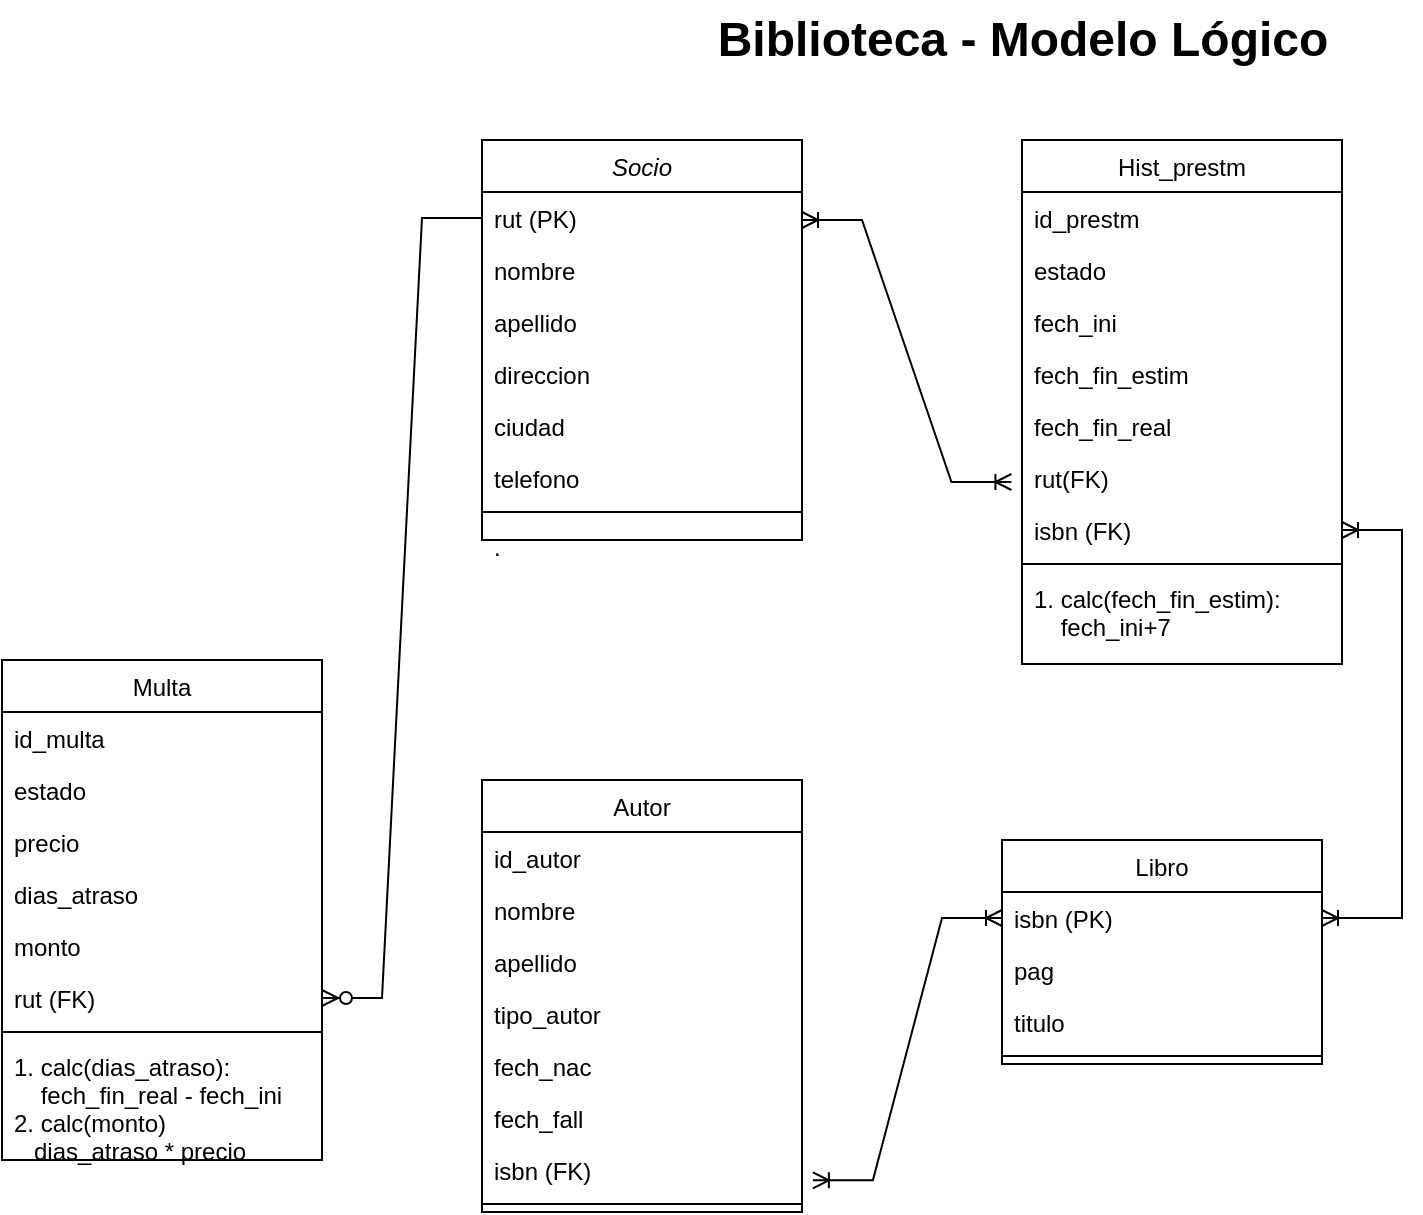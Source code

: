 <mxfile version="17.2.4" type="device"><diagram id="C5RBs43oDa-KdzZeNtuy" name="Page-1"><mxGraphModel dx="2069" dy="641" grid="1" gridSize="10" guides="1" tooltips="1" connect="1" arrows="1" fold="1" page="1" pageScale="1" pageWidth="827" pageHeight="1169" math="0" shadow="0"><root><mxCell id="WIyWlLk6GJQsqaUBKTNV-0"/><mxCell id="WIyWlLk6GJQsqaUBKTNV-1" parent="WIyWlLk6GJQsqaUBKTNV-0"/><mxCell id="zkfFHV4jXpPFQw0GAbJ--0" value="Socio" style="swimlane;fontStyle=2;align=center;verticalAlign=top;childLayout=stackLayout;horizontal=1;startSize=26;horizontalStack=0;resizeParent=1;resizeLast=0;collapsible=1;marginBottom=0;rounded=0;shadow=0;strokeWidth=1;" parent="WIyWlLk6GJQsqaUBKTNV-1" vertex="1"><mxGeometry x="120" y="110" width="160" height="200" as="geometry"><mxRectangle x="230" y="140" width="160" height="26" as="alternateBounds"/></mxGeometry></mxCell><mxCell id="zkfFHV4jXpPFQw0GAbJ--3" value="rut (PK)" style="text;align=left;verticalAlign=top;spacingLeft=4;spacingRight=4;overflow=hidden;rotatable=0;points=[[0,0.5],[1,0.5]];portConstraint=eastwest;rounded=0;shadow=0;html=0;" parent="zkfFHV4jXpPFQw0GAbJ--0" vertex="1"><mxGeometry y="26" width="160" height="26" as="geometry"/></mxCell><mxCell id="zkfFHV4jXpPFQw0GAbJ--1" value="nombre" style="text;align=left;verticalAlign=top;spacingLeft=4;spacingRight=4;overflow=hidden;rotatable=0;points=[[0,0.5],[1,0.5]];portConstraint=eastwest;" parent="zkfFHV4jXpPFQw0GAbJ--0" vertex="1"><mxGeometry y="52" width="160" height="26" as="geometry"/></mxCell><mxCell id="zkfFHV4jXpPFQw0GAbJ--2" value="apellido" style="text;align=left;verticalAlign=top;spacingLeft=4;spacingRight=4;overflow=hidden;rotatable=0;points=[[0,0.5],[1,0.5]];portConstraint=eastwest;rounded=0;shadow=0;html=0;" parent="zkfFHV4jXpPFQw0GAbJ--0" vertex="1"><mxGeometry y="78" width="160" height="26" as="geometry"/></mxCell><mxCell id="1ezmd9MpekKyBiIbMD2V-20" value="direccion" style="text;align=left;verticalAlign=top;spacingLeft=4;spacingRight=4;overflow=hidden;rotatable=0;points=[[0,0.5],[1,0.5]];portConstraint=eastwest;rounded=0;shadow=0;html=0;" parent="zkfFHV4jXpPFQw0GAbJ--0" vertex="1"><mxGeometry y="104" width="160" height="26" as="geometry"/></mxCell><mxCell id="-XlS-AH5bnSzS22AvZEf-36" value="ciudad" style="text;align=left;verticalAlign=top;spacingLeft=4;spacingRight=4;overflow=hidden;rotatable=0;points=[[0,0.5],[1,0.5]];portConstraint=eastwest;rounded=0;shadow=0;html=0;" vertex="1" parent="zkfFHV4jXpPFQw0GAbJ--0"><mxGeometry y="130" width="160" height="26" as="geometry"/></mxCell><mxCell id="-XlS-AH5bnSzS22AvZEf-22" value="telefono" style="text;align=left;verticalAlign=top;spacingLeft=4;spacingRight=4;overflow=hidden;rotatable=0;points=[[0,0.5],[1,0.5]];portConstraint=eastwest;rounded=0;shadow=0;html=0;" vertex="1" parent="zkfFHV4jXpPFQw0GAbJ--0"><mxGeometry y="156" width="160" height="26" as="geometry"/></mxCell><mxCell id="zkfFHV4jXpPFQw0GAbJ--4" value="" style="line;html=1;strokeWidth=1;align=left;verticalAlign=middle;spacingTop=-1;spacingLeft=3;spacingRight=3;rotatable=0;labelPosition=right;points=[];portConstraint=eastwest;" parent="zkfFHV4jXpPFQw0GAbJ--0" vertex="1"><mxGeometry y="182" width="160" height="8" as="geometry"/></mxCell><mxCell id="zkfFHV4jXpPFQw0GAbJ--5" value="." style="text;align=left;verticalAlign=top;spacingLeft=4;spacingRight=4;overflow=hidden;rotatable=0;points=[[0,0.5],[1,0.5]];portConstraint=eastwest;" parent="zkfFHV4jXpPFQw0GAbJ--0" vertex="1"><mxGeometry y="190" width="160" height="4" as="geometry"/></mxCell><mxCell id="zkfFHV4jXpPFQw0GAbJ--13" value="Multa" style="swimlane;fontStyle=0;align=center;verticalAlign=top;childLayout=stackLayout;horizontal=1;startSize=26;horizontalStack=0;resizeParent=1;resizeLast=0;collapsible=1;marginBottom=0;rounded=0;shadow=0;strokeWidth=1;" parent="WIyWlLk6GJQsqaUBKTNV-1" vertex="1"><mxGeometry x="-120" y="370" width="160" height="250" as="geometry"><mxRectangle x="30" y="120" width="170" height="26" as="alternateBounds"/></mxGeometry></mxCell><mxCell id="zkfFHV4jXpPFQw0GAbJ--14" value="id_multa" style="text;align=left;verticalAlign=top;spacingLeft=4;spacingRight=4;overflow=hidden;rotatable=0;points=[[0,0.5],[1,0.5]];portConstraint=eastwest;" parent="zkfFHV4jXpPFQw0GAbJ--13" vertex="1"><mxGeometry y="26" width="160" height="26" as="geometry"/></mxCell><mxCell id="1ezmd9MpekKyBiIbMD2V-2" value="estado" style="text;align=left;verticalAlign=top;spacingLeft=4;spacingRight=4;overflow=hidden;rotatable=0;points=[[0,0.5],[1,0.5]];portConstraint=eastwest;" parent="zkfFHV4jXpPFQw0GAbJ--13" vertex="1"><mxGeometry y="52" width="160" height="26" as="geometry"/></mxCell><mxCell id="1ezmd9MpekKyBiIbMD2V-5" value="precio" style="text;align=left;verticalAlign=top;spacingLeft=4;spacingRight=4;overflow=hidden;rotatable=0;points=[[0,0.5],[1,0.5]];portConstraint=eastwest;" parent="zkfFHV4jXpPFQw0GAbJ--13" vertex="1"><mxGeometry y="78" width="160" height="26" as="geometry"/></mxCell><mxCell id="1ezmd9MpekKyBiIbMD2V-6" value="dias_atraso" style="text;align=left;verticalAlign=top;spacingLeft=4;spacingRight=4;overflow=hidden;rotatable=0;points=[[0,0.5],[1,0.5]];portConstraint=eastwest;" parent="zkfFHV4jXpPFQw0GAbJ--13" vertex="1"><mxGeometry y="104" width="160" height="26" as="geometry"/></mxCell><mxCell id="1ezmd9MpekKyBiIbMD2V-7" value="monto" style="text;align=left;verticalAlign=top;spacingLeft=4;spacingRight=4;overflow=hidden;rotatable=0;points=[[0,0.5],[1,0.5]];portConstraint=eastwest;" parent="zkfFHV4jXpPFQw0GAbJ--13" vertex="1"><mxGeometry y="130" width="160" height="26" as="geometry"/></mxCell><mxCell id="-XlS-AH5bnSzS22AvZEf-75" value="rut (FK)" style="text;align=left;verticalAlign=top;spacingLeft=4;spacingRight=4;overflow=hidden;rotatable=0;points=[[0,0.5],[1,0.5]];portConstraint=eastwest;" vertex="1" parent="zkfFHV4jXpPFQw0GAbJ--13"><mxGeometry y="156" width="160" height="26" as="geometry"/></mxCell><mxCell id="1ezmd9MpekKyBiIbMD2V-19" value="" style="line;strokeWidth=1;fillColor=none;align=left;verticalAlign=middle;spacingTop=-1;spacingLeft=3;spacingRight=3;rotatable=0;labelPosition=right;points=[];portConstraint=eastwest;" parent="zkfFHV4jXpPFQw0GAbJ--13" vertex="1"><mxGeometry y="182" width="160" height="8" as="geometry"/></mxCell><mxCell id="1ezmd9MpekKyBiIbMD2V-17" value="1. calc(dias_atraso):&#10;    fech_fin_real - fech_ini&#10;2. calc(monto)&#10;   dias_atraso * precio&#10;" style="text;strokeColor=none;fillColor=none;align=left;verticalAlign=top;spacingLeft=4;spacingRight=4;overflow=hidden;rotatable=0;points=[[0,0.5],[1,0.5]];portConstraint=eastwest;" parent="zkfFHV4jXpPFQw0GAbJ--13" vertex="1"><mxGeometry y="190" width="160" height="60" as="geometry"/></mxCell><mxCell id="-XlS-AH5bnSzS22AvZEf-5" value="Hist_prestm" style="swimlane;fontStyle=0;align=center;verticalAlign=top;childLayout=stackLayout;horizontal=1;startSize=26;horizontalStack=0;resizeParent=1;resizeLast=0;collapsible=1;marginBottom=0;rounded=0;shadow=0;strokeWidth=1;" vertex="1" parent="WIyWlLk6GJQsqaUBKTNV-1"><mxGeometry x="390" y="110" width="160" height="262" as="geometry"><mxRectangle x="30" y="120" width="170" height="26" as="alternateBounds"/></mxGeometry></mxCell><mxCell id="-XlS-AH5bnSzS22AvZEf-6" value="id_prestm" style="text;align=left;verticalAlign=top;spacingLeft=4;spacingRight=4;overflow=hidden;rotatable=0;points=[[0,0.5],[1,0.5]];portConstraint=eastwest;" vertex="1" parent="-XlS-AH5bnSzS22AvZEf-5"><mxGeometry y="26" width="160" height="26" as="geometry"/></mxCell><mxCell id="-XlS-AH5bnSzS22AvZEf-7" value="estado" style="text;align=left;verticalAlign=top;spacingLeft=4;spacingRight=4;overflow=hidden;rotatable=0;points=[[0,0.5],[1,0.5]];portConstraint=eastwest;" vertex="1" parent="-XlS-AH5bnSzS22AvZEf-5"><mxGeometry y="52" width="160" height="26" as="geometry"/></mxCell><mxCell id="-XlS-AH5bnSzS22AvZEf-8" value="fech_ini" style="text;align=left;verticalAlign=top;spacingLeft=4;spacingRight=4;overflow=hidden;rotatable=0;points=[[0,0.5],[1,0.5]];portConstraint=eastwest;" vertex="1" parent="-XlS-AH5bnSzS22AvZEf-5"><mxGeometry y="78" width="160" height="26" as="geometry"/></mxCell><mxCell id="-XlS-AH5bnSzS22AvZEf-9" value="fech_fin_estim" style="text;align=left;verticalAlign=top;spacingLeft=4;spacingRight=4;overflow=hidden;rotatable=0;points=[[0,0.5],[1,0.5]];portConstraint=eastwest;" vertex="1" parent="-XlS-AH5bnSzS22AvZEf-5"><mxGeometry y="104" width="160" height="26" as="geometry"/></mxCell><mxCell id="-XlS-AH5bnSzS22AvZEf-23" value="fech_fin_real" style="text;align=left;verticalAlign=top;spacingLeft=4;spacingRight=4;overflow=hidden;rotatable=0;points=[[0,0.5],[1,0.5]];portConstraint=eastwest;" vertex="1" parent="-XlS-AH5bnSzS22AvZEf-5"><mxGeometry y="130" width="160" height="26" as="geometry"/></mxCell><mxCell id="-XlS-AH5bnSzS22AvZEf-76" value="rut(FK)" style="text;align=left;verticalAlign=top;spacingLeft=4;spacingRight=4;overflow=hidden;rotatable=0;points=[[0,0.5],[1,0.5]];portConstraint=eastwest;" vertex="1" parent="-XlS-AH5bnSzS22AvZEf-5"><mxGeometry y="156" width="160" height="26" as="geometry"/></mxCell><mxCell id="-XlS-AH5bnSzS22AvZEf-10" value="isbn (FK)" style="text;align=left;verticalAlign=top;spacingLeft=4;spacingRight=4;overflow=hidden;rotatable=0;points=[[0,0.5],[1,0.5]];portConstraint=eastwest;" vertex="1" parent="-XlS-AH5bnSzS22AvZEf-5"><mxGeometry y="182" width="160" height="26" as="geometry"/></mxCell><mxCell id="-XlS-AH5bnSzS22AvZEf-11" value="" style="line;strokeWidth=1;fillColor=none;align=left;verticalAlign=middle;spacingTop=-1;spacingLeft=3;spacingRight=3;rotatable=0;labelPosition=right;points=[];portConstraint=eastwest;" vertex="1" parent="-XlS-AH5bnSzS22AvZEf-5"><mxGeometry y="208" width="160" height="8" as="geometry"/></mxCell><mxCell id="-XlS-AH5bnSzS22AvZEf-12" value="1. calc(fech_fin_estim):&#10;    fech_ini+7&#10;" style="text;strokeColor=none;fillColor=none;align=left;verticalAlign=top;spacingLeft=4;spacingRight=4;overflow=hidden;rotatable=0;points=[[0,0.5],[1,0.5]];portConstraint=eastwest;" vertex="1" parent="-XlS-AH5bnSzS22AvZEf-5"><mxGeometry y="216" width="160" height="46" as="geometry"/></mxCell><mxCell id="-XlS-AH5bnSzS22AvZEf-14" value="Libro" style="swimlane;fontStyle=0;align=center;verticalAlign=top;childLayout=stackLayout;horizontal=1;startSize=26;horizontalStack=0;resizeParent=1;resizeLast=0;collapsible=1;marginBottom=0;rounded=0;shadow=0;strokeWidth=1;" vertex="1" parent="WIyWlLk6GJQsqaUBKTNV-1"><mxGeometry x="380" y="460" width="160" height="112" as="geometry"><mxRectangle x="30" y="120" width="170" height="26" as="alternateBounds"/></mxGeometry></mxCell><mxCell id="-XlS-AH5bnSzS22AvZEf-15" value="isbn (PK)" style="text;align=left;verticalAlign=top;spacingLeft=4;spacingRight=4;overflow=hidden;rotatable=0;points=[[0,0.5],[1,0.5]];portConstraint=eastwest;" vertex="1" parent="-XlS-AH5bnSzS22AvZEf-14"><mxGeometry y="26" width="160" height="26" as="geometry"/></mxCell><mxCell id="-XlS-AH5bnSzS22AvZEf-16" value="pag" style="text;align=left;verticalAlign=top;spacingLeft=4;spacingRight=4;overflow=hidden;rotatable=0;points=[[0,0.5],[1,0.5]];portConstraint=eastwest;" vertex="1" parent="-XlS-AH5bnSzS22AvZEf-14"><mxGeometry y="52" width="160" height="26" as="geometry"/></mxCell><mxCell id="-XlS-AH5bnSzS22AvZEf-17" value="titulo" style="text;align=left;verticalAlign=top;spacingLeft=4;spacingRight=4;overflow=hidden;rotatable=0;points=[[0,0.5],[1,0.5]];portConstraint=eastwest;" vertex="1" parent="-XlS-AH5bnSzS22AvZEf-14"><mxGeometry y="78" width="160" height="26" as="geometry"/></mxCell><mxCell id="-XlS-AH5bnSzS22AvZEf-20" value="" style="line;strokeWidth=1;fillColor=none;align=left;verticalAlign=middle;spacingTop=-1;spacingLeft=3;spacingRight=3;rotatable=0;labelPosition=right;points=[];portConstraint=eastwest;" vertex="1" parent="-XlS-AH5bnSzS22AvZEf-14"><mxGeometry y="104" width="160" height="8" as="geometry"/></mxCell><mxCell id="-XlS-AH5bnSzS22AvZEf-37" value="Biblioteca - Modelo Lógico" style="text;strokeColor=none;fillColor=none;html=1;fontSize=24;fontStyle=1;verticalAlign=middle;align=center;" vertex="1" parent="WIyWlLk6GJQsqaUBKTNV-1"><mxGeometry x="340" y="40" width="100" height="40" as="geometry"/></mxCell><mxCell id="-XlS-AH5bnSzS22AvZEf-58" value="" style="edgeStyle=entityRelationEdgeStyle;fontSize=12;html=1;endArrow=ERzeroToMany;endFill=1;rounded=0;entryX=1;entryY=0.5;entryDx=0;entryDy=0;exitX=0;exitY=0.5;exitDx=0;exitDy=0;" edge="1" parent="WIyWlLk6GJQsqaUBKTNV-1" source="zkfFHV4jXpPFQw0GAbJ--3" target="-XlS-AH5bnSzS22AvZEf-75"><mxGeometry width="100" height="100" relative="1" as="geometry"><mxPoint x="110" y="190" as="sourcePoint"/><mxPoint x="10" y="510" as="targetPoint"/></mxGeometry></mxCell><mxCell id="-XlS-AH5bnSzS22AvZEf-59" value="" style="edgeStyle=entityRelationEdgeStyle;fontSize=12;html=1;endArrow=ERoneToMany;startArrow=ERoneToMany;rounded=0;entryX=-0.033;entryY=0.577;entryDx=0;entryDy=0;entryPerimeter=0;" edge="1" parent="WIyWlLk6GJQsqaUBKTNV-1" target="-XlS-AH5bnSzS22AvZEf-76"><mxGeometry width="100" height="100" relative="1" as="geometry"><mxPoint x="280" y="150" as="sourcePoint"/><mxPoint x="340" y="260" as="targetPoint"/></mxGeometry></mxCell><mxCell id="-XlS-AH5bnSzS22AvZEf-60" value="" style="edgeStyle=entityRelationEdgeStyle;fontSize=12;html=1;endArrow=ERoneToMany;startArrow=ERoneToMany;rounded=0;exitX=1;exitY=0.5;exitDx=0;exitDy=0;" edge="1" parent="WIyWlLk6GJQsqaUBKTNV-1" source="-XlS-AH5bnSzS22AvZEf-15" target="-XlS-AH5bnSzS22AvZEf-10"><mxGeometry width="100" height="100" relative="1" as="geometry"><mxPoint x="570" y="490" as="sourcePoint"/><mxPoint x="630" y="240" as="targetPoint"/></mxGeometry></mxCell><mxCell id="-XlS-AH5bnSzS22AvZEf-61" value="Autor" style="swimlane;fontStyle=0;align=center;verticalAlign=top;childLayout=stackLayout;horizontal=1;startSize=26;horizontalStack=0;resizeParent=1;resizeLast=0;collapsible=1;marginBottom=0;rounded=0;shadow=0;strokeWidth=1;" vertex="1" parent="WIyWlLk6GJQsqaUBKTNV-1"><mxGeometry x="120" y="430" width="160" height="216" as="geometry"><mxRectangle x="30" y="120" width="170" height="26" as="alternateBounds"/></mxGeometry></mxCell><mxCell id="-XlS-AH5bnSzS22AvZEf-62" value="id_autor&#10;" style="text;align=left;verticalAlign=top;spacingLeft=4;spacingRight=4;overflow=hidden;rotatable=0;points=[[0,0.5],[1,0.5]];portConstraint=eastwest;" vertex="1" parent="-XlS-AH5bnSzS22AvZEf-61"><mxGeometry y="26" width="160" height="26" as="geometry"/></mxCell><mxCell id="-XlS-AH5bnSzS22AvZEf-63" value="nombre" style="text;align=left;verticalAlign=top;spacingLeft=4;spacingRight=4;overflow=hidden;rotatable=0;points=[[0,0.5],[1,0.5]];portConstraint=eastwest;" vertex="1" parent="-XlS-AH5bnSzS22AvZEf-61"><mxGeometry y="52" width="160" height="26" as="geometry"/></mxCell><mxCell id="-XlS-AH5bnSzS22AvZEf-64" value="apellido" style="text;align=left;verticalAlign=top;spacingLeft=4;spacingRight=4;overflow=hidden;rotatable=0;points=[[0,0.5],[1,0.5]];portConstraint=eastwest;" vertex="1" parent="-XlS-AH5bnSzS22AvZEf-61"><mxGeometry y="78" width="160" height="26" as="geometry"/></mxCell><mxCell id="-XlS-AH5bnSzS22AvZEf-72" value="tipo_autor" style="text;align=left;verticalAlign=top;spacingLeft=4;spacingRight=4;overflow=hidden;rotatable=0;points=[[0,0.5],[1,0.5]];portConstraint=eastwest;" vertex="1" parent="-XlS-AH5bnSzS22AvZEf-61"><mxGeometry y="104" width="160" height="26" as="geometry"/></mxCell><mxCell id="-XlS-AH5bnSzS22AvZEf-71" value="fech_nac" style="text;align=left;verticalAlign=top;spacingLeft=4;spacingRight=4;overflow=hidden;rotatable=0;points=[[0,0.5],[1,0.5]];portConstraint=eastwest;" vertex="1" parent="-XlS-AH5bnSzS22AvZEf-61"><mxGeometry y="130" width="160" height="26" as="geometry"/></mxCell><mxCell id="-XlS-AH5bnSzS22AvZEf-65" value="fech_fall" style="text;align=left;verticalAlign=top;spacingLeft=4;spacingRight=4;overflow=hidden;rotatable=0;points=[[0,0.5],[1,0.5]];portConstraint=eastwest;" vertex="1" parent="-XlS-AH5bnSzS22AvZEf-61"><mxGeometry y="156" width="160" height="26" as="geometry"/></mxCell><mxCell id="-XlS-AH5bnSzS22AvZEf-69" value="isbn (FK)" style="text;align=left;verticalAlign=top;spacingLeft=4;spacingRight=4;overflow=hidden;rotatable=0;points=[[0,0.5],[1,0.5]];portConstraint=eastwest;" vertex="1" parent="-XlS-AH5bnSzS22AvZEf-61"><mxGeometry y="182" width="160" height="26" as="geometry"/></mxCell><mxCell id="-XlS-AH5bnSzS22AvZEf-67" value="" style="line;strokeWidth=1;fillColor=none;align=left;verticalAlign=middle;spacingTop=-1;spacingLeft=3;spacingRight=3;rotatable=0;labelPosition=right;points=[];portConstraint=eastwest;" vertex="1" parent="-XlS-AH5bnSzS22AvZEf-61"><mxGeometry y="208" width="160" height="8" as="geometry"/></mxCell><mxCell id="-XlS-AH5bnSzS22AvZEf-68" value="" style="edgeStyle=entityRelationEdgeStyle;fontSize=12;html=1;endArrow=ERoneToMany;startArrow=ERoneToMany;rounded=0;entryX=1.034;entryY=0.698;entryDx=0;entryDy=0;entryPerimeter=0;exitX=0;exitY=0.5;exitDx=0;exitDy=0;" edge="1" parent="WIyWlLk6GJQsqaUBKTNV-1" source="-XlS-AH5bnSzS22AvZEf-15" target="-XlS-AH5bnSzS22AvZEf-69"><mxGeometry width="100" height="100" relative="1" as="geometry"><mxPoint x="320" y="500" as="sourcePoint"/><mxPoint x="560" y="289" as="targetPoint"/></mxGeometry></mxCell></root></mxGraphModel></diagram></mxfile>